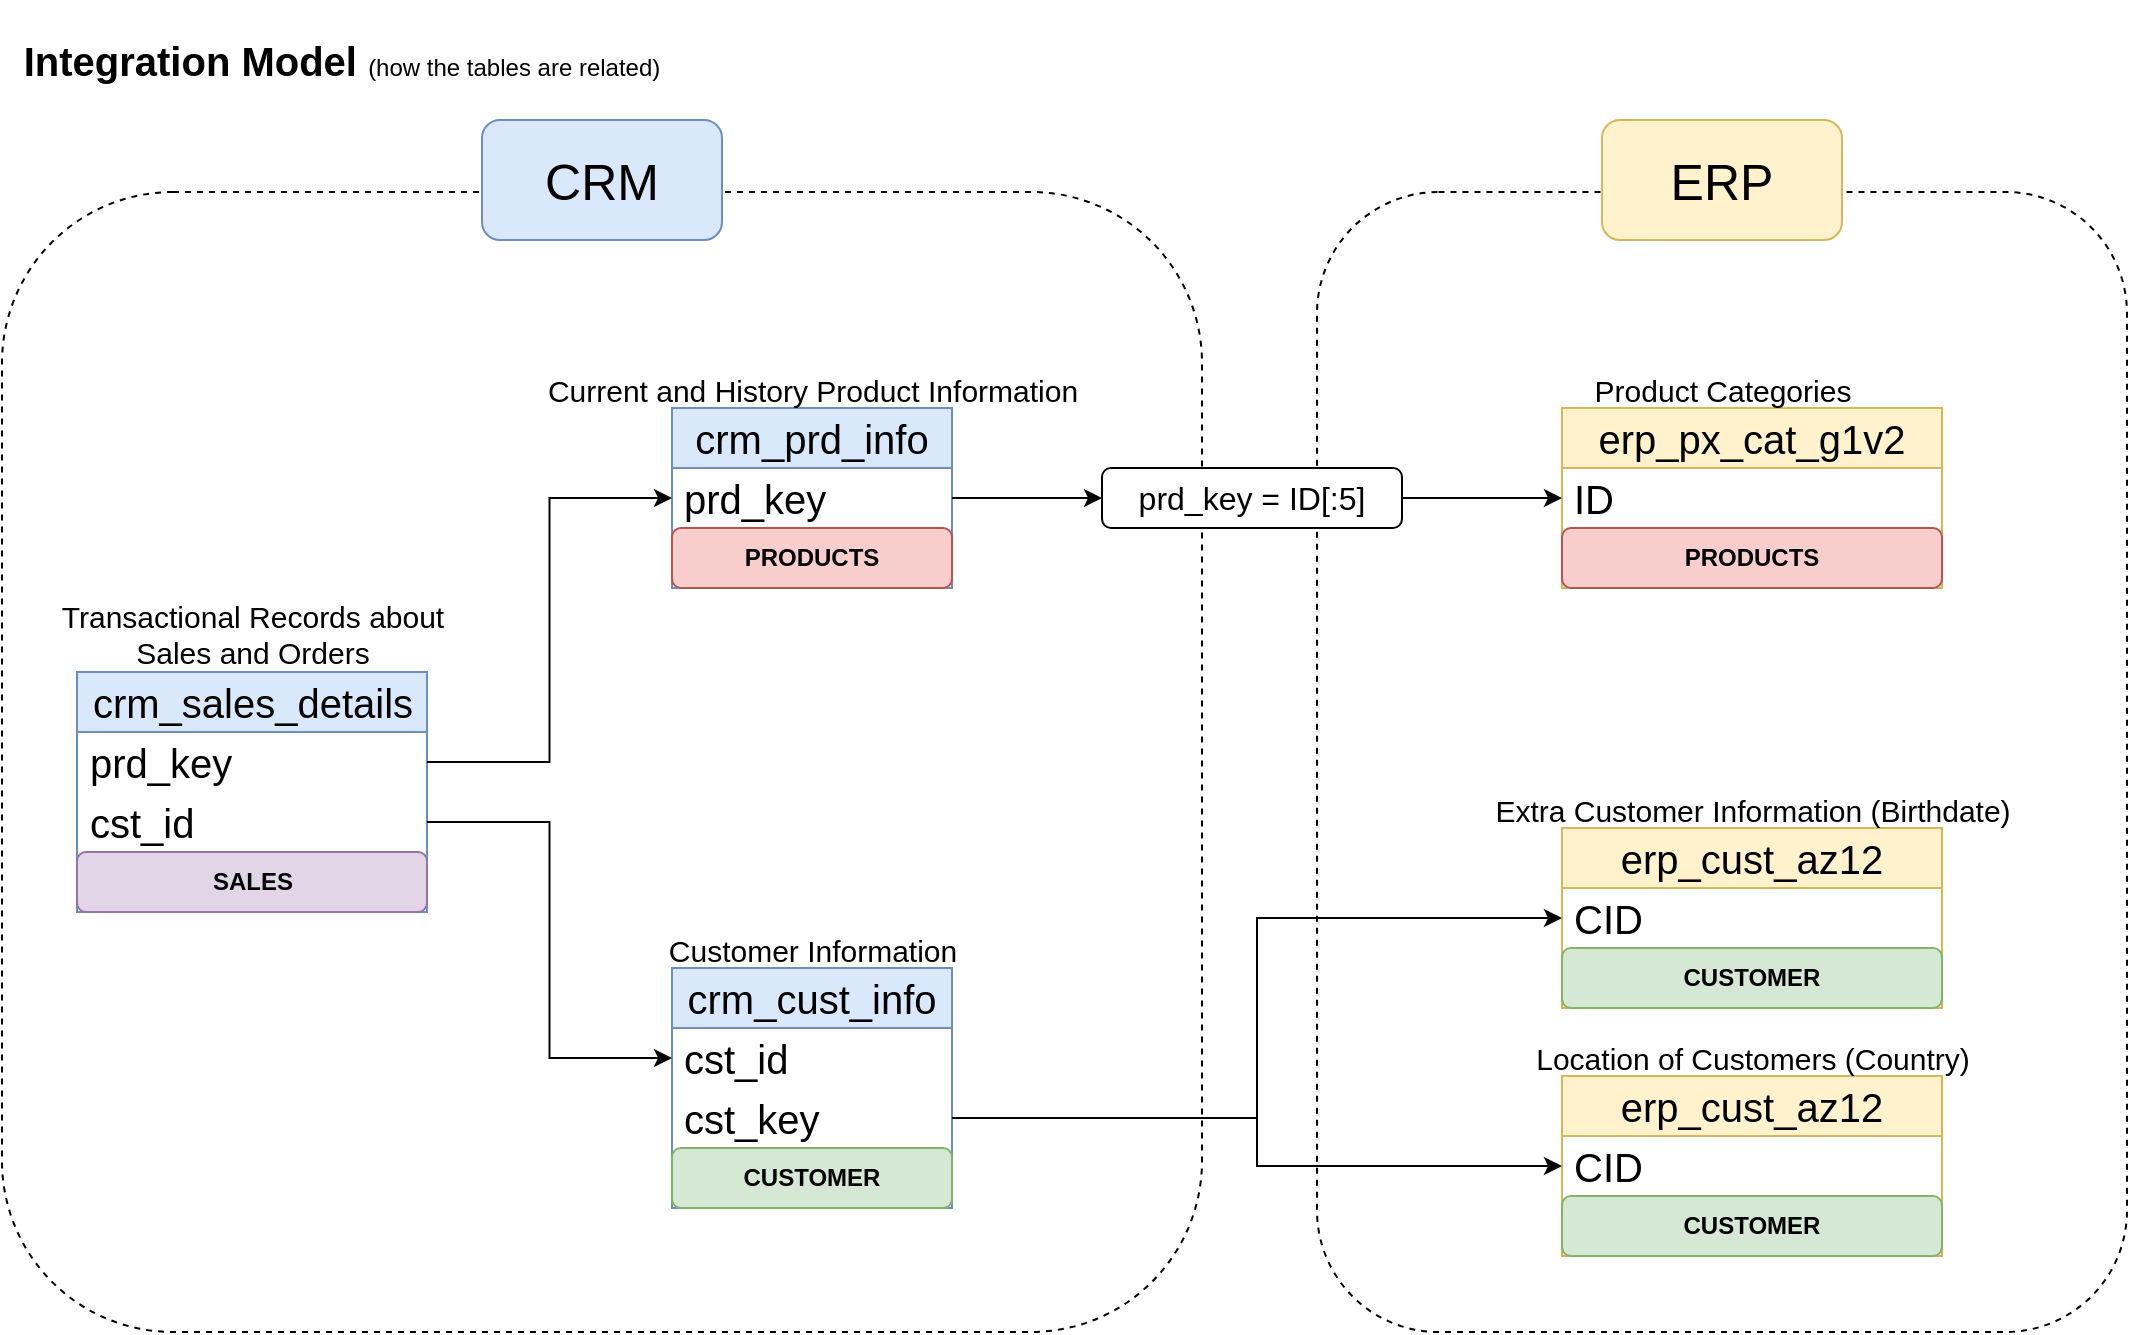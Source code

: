<mxfile version="27.0.5">
  <diagram name="Page-1" id="w5Sjvg-eDqWfufbFg01W">
    <mxGraphModel dx="1113" dy="775" grid="1" gridSize="10" guides="1" tooltips="1" connect="1" arrows="1" fold="1" page="1" pageScale="1" pageWidth="1100" pageHeight="850" math="0" shadow="0">
      <root>
        <mxCell id="0" />
        <mxCell id="1" parent="0" />
        <mxCell id="juituYGVY5dQN5hqP5DH-32" value="" style="rounded=1;whiteSpace=wrap;html=1;fillColor=none;dashed=1;" parent="1" vertex="1">
          <mxGeometry x="10" y="106" width="600" height="570" as="geometry" />
        </mxCell>
        <mxCell id="juituYGVY5dQN5hqP5DH-34" value="" style="rounded=1;whiteSpace=wrap;html=1;fillColor=none;dashed=1;" parent="1" vertex="1">
          <mxGeometry x="667.5" y="106" width="405" height="570" as="geometry" />
        </mxCell>
        <mxCell id="juituYGVY5dQN5hqP5DH-1" value="crm_cust_info" style="swimlane;fontStyle=0;childLayout=stackLayout;horizontal=1;startSize=30;horizontalStack=0;resizeParent=1;resizeParentMax=0;resizeLast=0;collapsible=1;marginBottom=0;whiteSpace=wrap;html=1;fillColor=#dae8fc;strokeColor=#6c8ebf;fontSize=20;" parent="1" vertex="1">
          <mxGeometry x="345" y="494" width="140" height="120" as="geometry" />
        </mxCell>
        <mxCell id="juituYGVY5dQN5hqP5DH-2" value="&lt;font style=&quot;font-size: 20px;&quot;&gt;cst_id&lt;/font&gt;" style="text;strokeColor=none;fillColor=none;align=left;verticalAlign=middle;spacingLeft=4;spacingRight=4;overflow=hidden;points=[[0,0.5],[1,0.5]];portConstraint=eastwest;rotatable=0;whiteSpace=wrap;html=1;" parent="juituYGVY5dQN5hqP5DH-1" vertex="1">
          <mxGeometry y="30" width="140" height="30" as="geometry" />
        </mxCell>
        <mxCell id="juituYGVY5dQN5hqP5DH-22" value="&lt;font style=&quot;font-size: 20px;&quot;&gt;cst_key&lt;/font&gt;" style="text;strokeColor=none;fillColor=none;align=left;verticalAlign=middle;spacingLeft=4;spacingRight=4;overflow=hidden;points=[[0,0.5],[1,0.5]];portConstraint=eastwest;rotatable=0;whiteSpace=wrap;html=1;" parent="juituYGVY5dQN5hqP5DH-1" vertex="1">
          <mxGeometry y="60" width="140" height="30" as="geometry" />
        </mxCell>
        <mxCell id="2HvnWK5VmQ7_IZxZalzk-3" value="CUSTOMER" style="rounded=1;whiteSpace=wrap;html=1;fontStyle=1;fillColor=#d5e8d4;strokeColor=#82b366;" vertex="1" parent="juituYGVY5dQN5hqP5DH-1">
          <mxGeometry y="90" width="140" height="30" as="geometry" />
        </mxCell>
        <mxCell id="juituYGVY5dQN5hqP5DH-5" value="Customer Information" style="text;html=1;align=center;verticalAlign=middle;resizable=0;points=[];autosize=1;strokeColor=none;fillColor=none;fontSize=15;" parent="1" vertex="1">
          <mxGeometry x="330" y="470" width="170" height="30" as="geometry" />
        </mxCell>
        <mxCell id="juituYGVY5dQN5hqP5DH-9" value="crm_prd_info" style="swimlane;fontStyle=0;childLayout=stackLayout;horizontal=1;startSize=30;horizontalStack=0;resizeParent=1;resizeParentMax=0;resizeLast=0;collapsible=1;marginBottom=0;whiteSpace=wrap;html=1;fillColor=#dae8fc;strokeColor=#6c8ebf;fontSize=20;" parent="1" vertex="1">
          <mxGeometry x="345" y="214" width="140" height="90" as="geometry" />
        </mxCell>
        <mxCell id="juituYGVY5dQN5hqP5DH-10" value="&lt;font style=&quot;font-size: 20px;&quot;&gt;prd_key&lt;/font&gt;" style="text;strokeColor=none;fillColor=none;align=left;verticalAlign=middle;spacingLeft=4;spacingRight=4;overflow=hidden;points=[[0,0.5],[1,0.5]];portConstraint=eastwest;rotatable=0;whiteSpace=wrap;html=1;" parent="juituYGVY5dQN5hqP5DH-9" vertex="1">
          <mxGeometry y="30" width="140" height="30" as="geometry" />
        </mxCell>
        <mxCell id="2HvnWK5VmQ7_IZxZalzk-1" value="PRODUCTS" style="rounded=1;whiteSpace=wrap;html=1;fontStyle=1;fillColor=#f8cecc;strokeColor=#b85450;" vertex="1" parent="juituYGVY5dQN5hqP5DH-9">
          <mxGeometry y="60" width="140" height="30" as="geometry" />
        </mxCell>
        <mxCell id="juituYGVY5dQN5hqP5DH-11" value="Current and History Product Information" style="text;html=1;align=center;verticalAlign=middle;resizable=0;points=[];autosize=1;strokeColor=none;fillColor=none;fontSize=15;" parent="1" vertex="1">
          <mxGeometry x="270" y="190" width="290" height="30" as="geometry" />
        </mxCell>
        <mxCell id="juituYGVY5dQN5hqP5DH-12" value="crm_sales_details" style="swimlane;fontStyle=0;childLayout=stackLayout;horizontal=1;startSize=30;horizontalStack=0;resizeParent=1;resizeParentMax=0;resizeLast=0;collapsible=1;marginBottom=0;whiteSpace=wrap;html=1;fillColor=#dae8fc;strokeColor=#6c8ebf;fontSize=20;" parent="1" vertex="1">
          <mxGeometry x="47.5" y="346" width="175" height="120" as="geometry" />
        </mxCell>
        <mxCell id="juituYGVY5dQN5hqP5DH-13" value="&lt;font style=&quot;font-size: 20px;&quot;&gt;prd_key&lt;/font&gt;" style="text;strokeColor=none;fillColor=none;align=left;verticalAlign=middle;spacingLeft=4;spacingRight=4;overflow=hidden;points=[[0,0.5],[1,0.5]];portConstraint=eastwest;rotatable=0;whiteSpace=wrap;html=1;" parent="juituYGVY5dQN5hqP5DH-12" vertex="1">
          <mxGeometry y="30" width="175" height="30" as="geometry" />
        </mxCell>
        <mxCell id="juituYGVY5dQN5hqP5DH-16" value="&lt;font style=&quot;font-size: 20px;&quot;&gt;cst_id&lt;/font&gt;" style="text;strokeColor=none;fillColor=none;align=left;verticalAlign=middle;spacingLeft=4;spacingRight=4;overflow=hidden;points=[[0,0.5],[1,0.5]];portConstraint=eastwest;rotatable=0;whiteSpace=wrap;html=1;" parent="juituYGVY5dQN5hqP5DH-12" vertex="1">
          <mxGeometry y="60" width="175" height="30" as="geometry" />
        </mxCell>
        <mxCell id="2HvnWK5VmQ7_IZxZalzk-6" value="SALES" style="rounded=1;whiteSpace=wrap;html=1;fontStyle=1;fillColor=#e1d5e7;strokeColor=#9673a6;" vertex="1" parent="juituYGVY5dQN5hqP5DH-12">
          <mxGeometry y="90" width="175" height="30" as="geometry" />
        </mxCell>
        <mxCell id="juituYGVY5dQN5hqP5DH-14" value="Transactional Records about&lt;div&gt;Sales and Orders&lt;/div&gt;" style="text;html=1;align=center;verticalAlign=middle;resizable=0;points=[];autosize=1;strokeColor=none;fillColor=none;fontSize=15;" parent="1" vertex="1">
          <mxGeometry x="30" y="302" width="210" height="50" as="geometry" />
        </mxCell>
        <mxCell id="juituYGVY5dQN5hqP5DH-17" style="edgeStyle=orthogonalEdgeStyle;rounded=0;orthogonalLoop=1;jettySize=auto;html=1;entryX=0;entryY=0.5;entryDx=0;entryDy=0;" parent="1" source="juituYGVY5dQN5hqP5DH-13" target="juituYGVY5dQN5hqP5DH-10" edge="1">
          <mxGeometry relative="1" as="geometry" />
        </mxCell>
        <mxCell id="juituYGVY5dQN5hqP5DH-18" style="edgeStyle=orthogonalEdgeStyle;rounded=0;orthogonalLoop=1;jettySize=auto;html=1;entryX=0;entryY=0.5;entryDx=0;entryDy=0;" parent="1" source="juituYGVY5dQN5hqP5DH-16" target="juituYGVY5dQN5hqP5DH-2" edge="1">
          <mxGeometry relative="1" as="geometry" />
        </mxCell>
        <mxCell id="juituYGVY5dQN5hqP5DH-19" value="erp_cust_az12" style="swimlane;fontStyle=0;childLayout=stackLayout;horizontal=1;startSize=30;horizontalStack=0;resizeParent=1;resizeParentMax=0;resizeLast=0;collapsible=1;marginBottom=0;whiteSpace=wrap;html=1;fillColor=#fff2cc;strokeColor=#d6b656;fontSize=20;" parent="1" vertex="1">
          <mxGeometry x="790" y="424" width="190" height="90" as="geometry" />
        </mxCell>
        <mxCell id="juituYGVY5dQN5hqP5DH-20" value="&lt;font style=&quot;font-size: 20px;&quot;&gt;CID&lt;/font&gt;" style="text;strokeColor=none;fillColor=none;align=left;verticalAlign=middle;spacingLeft=4;spacingRight=4;overflow=hidden;points=[[0,0.5],[1,0.5]];portConstraint=eastwest;rotatable=0;whiteSpace=wrap;html=1;" parent="juituYGVY5dQN5hqP5DH-19" vertex="1">
          <mxGeometry y="30" width="190" height="30" as="geometry" />
        </mxCell>
        <mxCell id="2HvnWK5VmQ7_IZxZalzk-4" value="CUSTOMER" style="rounded=1;whiteSpace=wrap;html=1;fontStyle=1;fillColor=#d5e8d4;strokeColor=#82b366;" vertex="1" parent="juituYGVY5dQN5hqP5DH-19">
          <mxGeometry y="60" width="190" height="30" as="geometry" />
        </mxCell>
        <mxCell id="juituYGVY5dQN5hqP5DH-21" value="Extra Customer Information (Birthdate)" style="text;html=1;align=center;verticalAlign=middle;resizable=0;points=[];autosize=1;strokeColor=none;fillColor=none;fontSize=15;" parent="1" vertex="1">
          <mxGeometry x="745" y="400" width="280" height="30" as="geometry" />
        </mxCell>
        <mxCell id="juituYGVY5dQN5hqP5DH-23" style="edgeStyle=orthogonalEdgeStyle;rounded=0;orthogonalLoop=1;jettySize=auto;html=1;entryX=0;entryY=0.5;entryDx=0;entryDy=0;" parent="1" source="juituYGVY5dQN5hqP5DH-22" target="juituYGVY5dQN5hqP5DH-20" edge="1">
          <mxGeometry relative="1" as="geometry" />
        </mxCell>
        <mxCell id="juituYGVY5dQN5hqP5DH-24" value="erp_cust_az12" style="swimlane;fontStyle=0;childLayout=stackLayout;horizontal=1;startSize=30;horizontalStack=0;resizeParent=1;resizeParentMax=0;resizeLast=0;collapsible=1;marginBottom=0;whiteSpace=wrap;html=1;fillColor=#fff2cc;strokeColor=#d6b656;fontSize=20;" parent="1" vertex="1">
          <mxGeometry x="790" y="548" width="190" height="90" as="geometry" />
        </mxCell>
        <mxCell id="juituYGVY5dQN5hqP5DH-25" value="&lt;font style=&quot;font-size: 20px;&quot;&gt;CID&lt;/font&gt;" style="text;strokeColor=none;fillColor=none;align=left;verticalAlign=middle;spacingLeft=4;spacingRight=4;overflow=hidden;points=[[0,0.5],[1,0.5]];portConstraint=eastwest;rotatable=0;whiteSpace=wrap;html=1;" parent="juituYGVY5dQN5hqP5DH-24" vertex="1">
          <mxGeometry y="30" width="190" height="30" as="geometry" />
        </mxCell>
        <mxCell id="2HvnWK5VmQ7_IZxZalzk-5" value="CUSTOMER" style="rounded=1;whiteSpace=wrap;html=1;fontStyle=1;fillColor=#d5e8d4;strokeColor=#82b366;" vertex="1" parent="juituYGVY5dQN5hqP5DH-24">
          <mxGeometry y="60" width="190" height="30" as="geometry" />
        </mxCell>
        <mxCell id="juituYGVY5dQN5hqP5DH-26" value="Location of Customers (Country)" style="text;html=1;align=center;verticalAlign=middle;resizable=0;points=[];autosize=1;strokeColor=none;fillColor=none;fontSize=15;" parent="1" vertex="1">
          <mxGeometry x="765" y="524" width="240" height="30" as="geometry" />
        </mxCell>
        <mxCell id="juituYGVY5dQN5hqP5DH-27" style="edgeStyle=orthogonalEdgeStyle;rounded=0;orthogonalLoop=1;jettySize=auto;html=1;entryX=0;entryY=0.5;entryDx=0;entryDy=0;" parent="1" source="juituYGVY5dQN5hqP5DH-22" target="juituYGVY5dQN5hqP5DH-25" edge="1">
          <mxGeometry relative="1" as="geometry" />
        </mxCell>
        <mxCell id="juituYGVY5dQN5hqP5DH-28" value="erp_px_cat_g1v2" style="swimlane;fontStyle=0;childLayout=stackLayout;horizontal=1;startSize=30;horizontalStack=0;resizeParent=1;resizeParentMax=0;resizeLast=0;collapsible=1;marginBottom=0;whiteSpace=wrap;html=1;fillColor=#fff2cc;strokeColor=#d6b656;fontSize=20;" parent="1" vertex="1">
          <mxGeometry x="790" y="214" width="190" height="90" as="geometry" />
        </mxCell>
        <mxCell id="juituYGVY5dQN5hqP5DH-29" value="&lt;font style=&quot;font-size: 20px;&quot;&gt;ID&lt;/font&gt;" style="text;strokeColor=none;fillColor=none;align=left;verticalAlign=middle;spacingLeft=4;spacingRight=4;overflow=hidden;points=[[0,0.5],[1,0.5]];portConstraint=eastwest;rotatable=0;whiteSpace=wrap;html=1;" parent="juituYGVY5dQN5hqP5DH-28" vertex="1">
          <mxGeometry y="30" width="190" height="30" as="geometry" />
        </mxCell>
        <mxCell id="2HvnWK5VmQ7_IZxZalzk-2" value="PRODUCTS" style="rounded=1;whiteSpace=wrap;html=1;fontStyle=1;fillColor=#f8cecc;strokeColor=#b85450;" vertex="1" parent="juituYGVY5dQN5hqP5DH-28">
          <mxGeometry y="60" width="190" height="30" as="geometry" />
        </mxCell>
        <mxCell id="juituYGVY5dQN5hqP5DH-30" value="Product Categories" style="text;html=1;align=center;verticalAlign=middle;resizable=0;points=[];autosize=1;strokeColor=none;fillColor=none;fontSize=15;" parent="1" vertex="1">
          <mxGeometry x="795" y="190" width="150" height="30" as="geometry" />
        </mxCell>
        <mxCell id="juituYGVY5dQN5hqP5DH-31" style="edgeStyle=orthogonalEdgeStyle;rounded=0;orthogonalLoop=1;jettySize=auto;html=1;entryX=0;entryY=0.5;entryDx=0;entryDy=0;" parent="1" source="juituYGVY5dQN5hqP5DH-37" target="juituYGVY5dQN5hqP5DH-29" edge="1">
          <mxGeometry relative="1" as="geometry" />
        </mxCell>
        <mxCell id="juituYGVY5dQN5hqP5DH-33" value="&lt;font style=&quot;font-size: 25px;&quot;&gt;CRM&lt;/font&gt;" style="rounded=1;whiteSpace=wrap;html=1;fillColor=#dae8fc;strokeColor=#6c8ebf;" parent="1" vertex="1">
          <mxGeometry x="250" y="70" width="120" height="60" as="geometry" />
        </mxCell>
        <mxCell id="juituYGVY5dQN5hqP5DH-35" value="&lt;font style=&quot;font-size: 25px;&quot;&gt;ERP&lt;/font&gt;" style="rounded=1;whiteSpace=wrap;html=1;fillColor=#fff2cc;strokeColor=#d6b656;" parent="1" vertex="1">
          <mxGeometry x="810" y="70" width="120" height="60" as="geometry" />
        </mxCell>
        <mxCell id="juituYGVY5dQN5hqP5DH-39" value="" style="edgeStyle=orthogonalEdgeStyle;rounded=0;orthogonalLoop=1;jettySize=auto;html=1;entryX=0;entryY=0.5;entryDx=0;entryDy=0;" parent="1" source="juituYGVY5dQN5hqP5DH-10" target="juituYGVY5dQN5hqP5DH-37" edge="1">
          <mxGeometry relative="1" as="geometry">
            <mxPoint x="485" y="259" as="sourcePoint" />
            <mxPoint x="790" y="259" as="targetPoint" />
          </mxGeometry>
        </mxCell>
        <mxCell id="juituYGVY5dQN5hqP5DH-37" value="&lt;font style=&quot;font-size: 16px;&quot;&gt;prd_key = ID[:5]&lt;/font&gt;" style="rounded=1;whiteSpace=wrap;html=1;" parent="1" vertex="1">
          <mxGeometry x="560" y="244" width="150" height="30" as="geometry" />
        </mxCell>
        <mxCell id="2HvnWK5VmQ7_IZxZalzk-7" value="&lt;font style=&quot;font-size: 20px;&quot;&gt;&lt;b&gt;Integration Model&lt;/b&gt; &lt;/font&gt;&lt;font&gt;(how the tables are related)&lt;/font&gt;" style="rounded=0;whiteSpace=wrap;html=1;fillColor=none;strokeColor=none;" vertex="1" parent="1">
          <mxGeometry x="15" y="10" width="330" height="60" as="geometry" />
        </mxCell>
      </root>
    </mxGraphModel>
  </diagram>
</mxfile>
